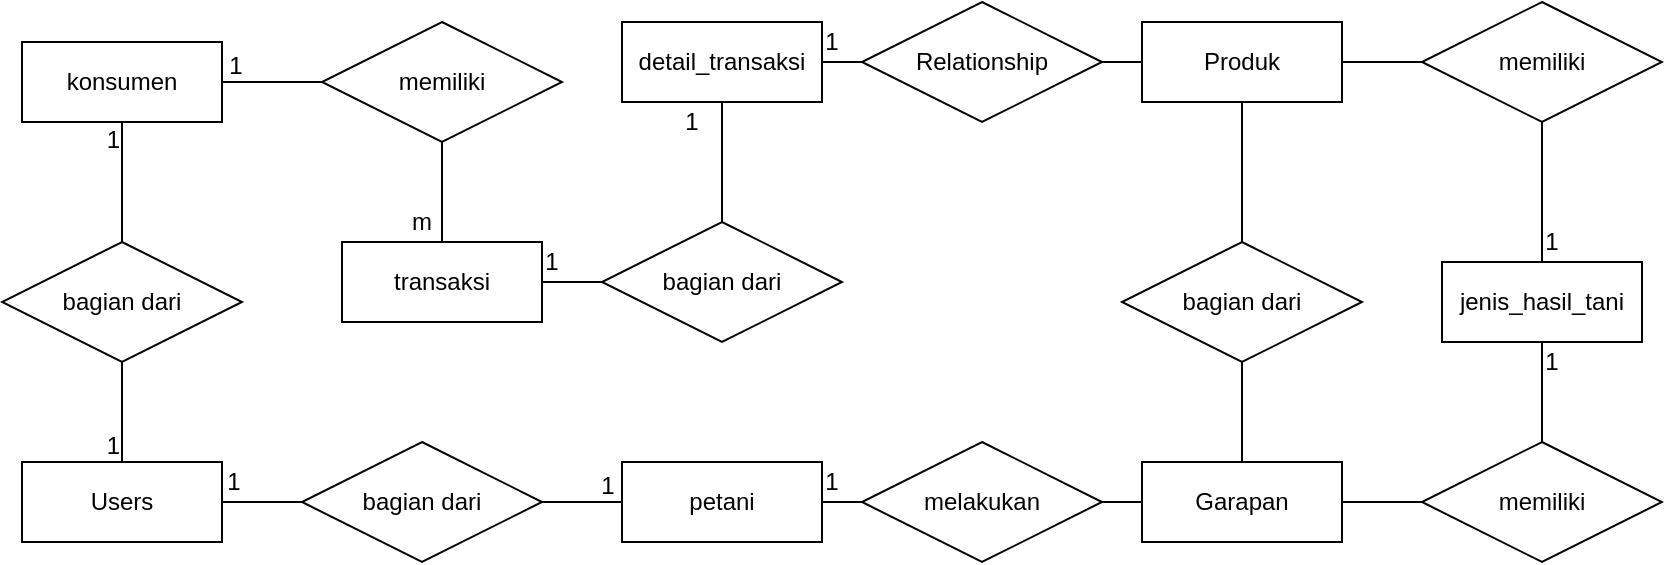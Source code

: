 <mxfile version="24.5.5" type="github">
  <diagram id="R2lEEEUBdFMjLlhIrx00" name="Page-1">
    <mxGraphModel dx="880" dy="1534" grid="1" gridSize="10" guides="1" tooltips="1" connect="1" arrows="1" fold="1" page="1" pageScale="1" pageWidth="850" pageHeight="1100" math="0" shadow="0" extFonts="Permanent Marker^https://fonts.googleapis.com/css?family=Permanent+Marker">
      <root>
        <mxCell id="0" />
        <mxCell id="1" parent="0" />
        <mxCell id="bKczbKpXEMHpmFL1O-N6-6" style="edgeStyle=orthogonalEdgeStyle;rounded=0;orthogonalLoop=1;jettySize=auto;html=1;entryX=0;entryY=0.5;entryDx=0;entryDy=0;endArrow=none;endFill=0;" edge="1" parent="1" source="bKczbKpXEMHpmFL1O-N6-1" target="bKczbKpXEMHpmFL1O-N6-5">
          <mxGeometry relative="1" as="geometry" />
        </mxCell>
        <mxCell id="bKczbKpXEMHpmFL1O-N6-1" value="Users" style="whiteSpace=wrap;html=1;align=center;" vertex="1" parent="1">
          <mxGeometry x="110" y="170" width="100" height="40" as="geometry" />
        </mxCell>
        <mxCell id="bKczbKpXEMHpmFL1O-N6-2" value="konsumen" style="whiteSpace=wrap;html=1;align=center;" vertex="1" parent="1">
          <mxGeometry x="110" y="-40" width="100" height="40" as="geometry" />
        </mxCell>
        <mxCell id="bKczbKpXEMHpmFL1O-N6-20" style="edgeStyle=orthogonalEdgeStyle;rounded=0;orthogonalLoop=1;jettySize=auto;html=1;exitX=1;exitY=0.5;exitDx=0;exitDy=0;entryX=0;entryY=0.5;entryDx=0;entryDy=0;endArrow=none;endFill=0;" edge="1" parent="1" source="bKczbKpXEMHpmFL1O-N6-3" target="bKczbKpXEMHpmFL1O-N6-12">
          <mxGeometry relative="1" as="geometry" />
        </mxCell>
        <mxCell id="bKczbKpXEMHpmFL1O-N6-3" value="petani" style="whiteSpace=wrap;html=1;align=center;" vertex="1" parent="1">
          <mxGeometry x="410" y="170" width="100" height="40" as="geometry" />
        </mxCell>
        <mxCell id="bKczbKpXEMHpmFL1O-N6-4" style="edgeStyle=orthogonalEdgeStyle;rounded=0;orthogonalLoop=1;jettySize=auto;html=1;exitX=0.5;exitY=1;exitDx=0;exitDy=0;" edge="1" parent="1" source="bKczbKpXEMHpmFL1O-N6-2" target="bKczbKpXEMHpmFL1O-N6-2">
          <mxGeometry relative="1" as="geometry" />
        </mxCell>
        <mxCell id="bKczbKpXEMHpmFL1O-N6-7" style="edgeStyle=orthogonalEdgeStyle;rounded=0;orthogonalLoop=1;jettySize=auto;html=1;exitX=1;exitY=0.5;exitDx=0;exitDy=0;entryX=0;entryY=0.5;entryDx=0;entryDy=0;endArrow=none;endFill=0;" edge="1" parent="1" source="bKczbKpXEMHpmFL1O-N6-5" target="bKczbKpXEMHpmFL1O-N6-3">
          <mxGeometry relative="1" as="geometry" />
        </mxCell>
        <mxCell id="bKczbKpXEMHpmFL1O-N6-5" value="bagian dari" style="shape=rhombus;perimeter=rhombusPerimeter;whiteSpace=wrap;html=1;align=center;" vertex="1" parent="1">
          <mxGeometry x="250" y="160" width="120" height="60" as="geometry" />
        </mxCell>
        <mxCell id="bKczbKpXEMHpmFL1O-N6-8" value="bagian dari" style="shape=rhombus;perimeter=rhombusPerimeter;whiteSpace=wrap;html=1;align=center;" vertex="1" parent="1">
          <mxGeometry x="100" y="60" width="120" height="60" as="geometry" />
        </mxCell>
        <mxCell id="bKczbKpXEMHpmFL1O-N6-22" style="edgeStyle=orthogonalEdgeStyle;rounded=0;orthogonalLoop=1;jettySize=auto;html=1;exitX=1;exitY=0.5;exitDx=0;exitDy=0;entryX=0;entryY=0.5;entryDx=0;entryDy=0;endArrow=none;endFill=0;" edge="1" parent="1" source="bKczbKpXEMHpmFL1O-N6-11" target="bKczbKpXEMHpmFL1O-N6-17">
          <mxGeometry relative="1" as="geometry" />
        </mxCell>
        <mxCell id="bKczbKpXEMHpmFL1O-N6-26" style="edgeStyle=orthogonalEdgeStyle;rounded=0;orthogonalLoop=1;jettySize=auto;html=1;exitX=0.5;exitY=0;exitDx=0;exitDy=0;entryX=0.5;entryY=1;entryDx=0;entryDy=0;endArrow=none;endFill=0;" edge="1" parent="1" source="bKczbKpXEMHpmFL1O-N6-11" target="bKczbKpXEMHpmFL1O-N6-18">
          <mxGeometry relative="1" as="geometry" />
        </mxCell>
        <mxCell id="bKczbKpXEMHpmFL1O-N6-11" value="Garapan" style="whiteSpace=wrap;html=1;align=center;" vertex="1" parent="1">
          <mxGeometry x="670" y="170" width="100" height="40" as="geometry" />
        </mxCell>
        <mxCell id="bKczbKpXEMHpmFL1O-N6-21" style="edgeStyle=orthogonalEdgeStyle;rounded=0;orthogonalLoop=1;jettySize=auto;html=1;exitX=1;exitY=0.5;exitDx=0;exitDy=0;entryX=0;entryY=0.5;entryDx=0;entryDy=0;endArrow=none;endFill=0;" edge="1" parent="1" source="bKczbKpXEMHpmFL1O-N6-12" target="bKczbKpXEMHpmFL1O-N6-11">
          <mxGeometry relative="1" as="geometry" />
        </mxCell>
        <mxCell id="bKczbKpXEMHpmFL1O-N6-12" value="melakukan" style="shape=rhombus;perimeter=rhombusPerimeter;whiteSpace=wrap;html=1;align=center;" vertex="1" parent="1">
          <mxGeometry x="530" y="160" width="120" height="60" as="geometry" />
        </mxCell>
        <mxCell id="bKczbKpXEMHpmFL1O-N6-13" value="Produk" style="whiteSpace=wrap;html=1;align=center;" vertex="1" parent="1">
          <mxGeometry x="670" y="-50" width="100" height="40" as="geometry" />
        </mxCell>
        <mxCell id="bKczbKpXEMHpmFL1O-N6-24" style="edgeStyle=orthogonalEdgeStyle;rounded=0;orthogonalLoop=1;jettySize=auto;html=1;exitX=0.5;exitY=0;exitDx=0;exitDy=0;entryX=0.5;entryY=1;entryDx=0;entryDy=0;endArrow=none;endFill=0;" edge="1" parent="1" source="bKczbKpXEMHpmFL1O-N6-14" target="bKczbKpXEMHpmFL1O-N6-19">
          <mxGeometry relative="1" as="geometry" />
        </mxCell>
        <mxCell id="bKczbKpXEMHpmFL1O-N6-14" value="jenis_hasil_tani" style="whiteSpace=wrap;html=1;align=center;" vertex="1" parent="1">
          <mxGeometry x="820" y="70" width="100" height="40" as="geometry" />
        </mxCell>
        <mxCell id="bKczbKpXEMHpmFL1O-N6-35" style="edgeStyle=orthogonalEdgeStyle;rounded=0;orthogonalLoop=1;jettySize=auto;html=1;exitX=1;exitY=0.5;exitDx=0;exitDy=0;entryX=0;entryY=0.5;entryDx=0;entryDy=0;endArrow=none;endFill=0;" edge="1" parent="1" source="bKczbKpXEMHpmFL1O-N6-15" target="bKczbKpXEMHpmFL1O-N6-34">
          <mxGeometry relative="1" as="geometry" />
        </mxCell>
        <mxCell id="bKczbKpXEMHpmFL1O-N6-15" value="detail_transaksi" style="whiteSpace=wrap;html=1;align=center;" vertex="1" parent="1">
          <mxGeometry x="410" y="-50" width="100" height="40" as="geometry" />
        </mxCell>
        <mxCell id="bKczbKpXEMHpmFL1O-N6-32" style="edgeStyle=orthogonalEdgeStyle;rounded=0;orthogonalLoop=1;jettySize=auto;html=1;exitX=1;exitY=0.5;exitDx=0;exitDy=0;endArrow=none;endFill=0;" edge="1" parent="1" source="bKczbKpXEMHpmFL1O-N6-16" target="bKczbKpXEMHpmFL1O-N6-31">
          <mxGeometry relative="1" as="geometry" />
        </mxCell>
        <mxCell id="bKczbKpXEMHpmFL1O-N6-16" value="transaksi" style="whiteSpace=wrap;html=1;align=center;" vertex="1" parent="1">
          <mxGeometry x="270" y="60" width="100" height="40" as="geometry" />
        </mxCell>
        <mxCell id="bKczbKpXEMHpmFL1O-N6-23" style="edgeStyle=orthogonalEdgeStyle;rounded=0;orthogonalLoop=1;jettySize=auto;html=1;exitX=0.5;exitY=0;exitDx=0;exitDy=0;entryX=0.5;entryY=1;entryDx=0;entryDy=0;endArrow=none;endFill=0;" edge="1" parent="1" source="bKczbKpXEMHpmFL1O-N6-17" target="bKczbKpXEMHpmFL1O-N6-14">
          <mxGeometry relative="1" as="geometry" />
        </mxCell>
        <mxCell id="bKczbKpXEMHpmFL1O-N6-17" value="memiliki" style="shape=rhombus;perimeter=rhombusPerimeter;whiteSpace=wrap;html=1;align=center;" vertex="1" parent="1">
          <mxGeometry x="810" y="160" width="120" height="60" as="geometry" />
        </mxCell>
        <mxCell id="bKczbKpXEMHpmFL1O-N6-27" style="edgeStyle=orthogonalEdgeStyle;rounded=0;orthogonalLoop=1;jettySize=auto;html=1;exitX=0.5;exitY=0;exitDx=0;exitDy=0;entryX=0.5;entryY=1;entryDx=0;entryDy=0;endArrow=none;endFill=0;" edge="1" parent="1" source="bKczbKpXEMHpmFL1O-N6-18" target="bKczbKpXEMHpmFL1O-N6-13">
          <mxGeometry relative="1" as="geometry" />
        </mxCell>
        <mxCell id="bKczbKpXEMHpmFL1O-N6-18" value="bagian dari" style="shape=rhombus;perimeter=rhombusPerimeter;whiteSpace=wrap;html=1;align=center;" vertex="1" parent="1">
          <mxGeometry x="660" y="60" width="120" height="60" as="geometry" />
        </mxCell>
        <mxCell id="bKczbKpXEMHpmFL1O-N6-25" style="edgeStyle=orthogonalEdgeStyle;rounded=0;orthogonalLoop=1;jettySize=auto;html=1;exitX=0;exitY=0.5;exitDx=0;exitDy=0;entryX=1;entryY=0.5;entryDx=0;entryDy=0;endArrow=none;endFill=0;" edge="1" parent="1" source="bKczbKpXEMHpmFL1O-N6-19" target="bKczbKpXEMHpmFL1O-N6-13">
          <mxGeometry relative="1" as="geometry" />
        </mxCell>
        <mxCell id="bKczbKpXEMHpmFL1O-N6-19" value="memiliki" style="shape=rhombus;perimeter=rhombusPerimeter;whiteSpace=wrap;html=1;align=center;" vertex="1" parent="1">
          <mxGeometry x="810" y="-60" width="120" height="60" as="geometry" />
        </mxCell>
        <mxCell id="bKczbKpXEMHpmFL1O-N6-29" style="edgeStyle=orthogonalEdgeStyle;rounded=0;orthogonalLoop=1;jettySize=auto;html=1;exitX=0.5;exitY=1;exitDx=0;exitDy=0;entryX=0.5;entryY=0;entryDx=0;entryDy=0;endArrow=none;endFill=0;" edge="1" parent="1" source="bKczbKpXEMHpmFL1O-N6-28" target="bKczbKpXEMHpmFL1O-N6-16">
          <mxGeometry relative="1" as="geometry" />
        </mxCell>
        <mxCell id="bKczbKpXEMHpmFL1O-N6-30" style="edgeStyle=orthogonalEdgeStyle;rounded=0;orthogonalLoop=1;jettySize=auto;html=1;exitX=0;exitY=0.5;exitDx=0;exitDy=0;entryX=1;entryY=0.5;entryDx=0;entryDy=0;endArrow=none;endFill=0;" edge="1" parent="1" source="bKczbKpXEMHpmFL1O-N6-28" target="bKczbKpXEMHpmFL1O-N6-2">
          <mxGeometry relative="1" as="geometry" />
        </mxCell>
        <mxCell id="bKczbKpXEMHpmFL1O-N6-28" value="memiliki" style="shape=rhombus;perimeter=rhombusPerimeter;whiteSpace=wrap;html=1;align=center;" vertex="1" parent="1">
          <mxGeometry x="260" y="-50" width="120" height="60" as="geometry" />
        </mxCell>
        <mxCell id="bKczbKpXEMHpmFL1O-N6-33" style="edgeStyle=orthogonalEdgeStyle;rounded=0;orthogonalLoop=1;jettySize=auto;html=1;exitX=0.5;exitY=0;exitDx=0;exitDy=0;entryX=0.5;entryY=1;entryDx=0;entryDy=0;endArrow=none;endFill=0;" edge="1" parent="1" source="bKczbKpXEMHpmFL1O-N6-31" target="bKczbKpXEMHpmFL1O-N6-15">
          <mxGeometry relative="1" as="geometry" />
        </mxCell>
        <mxCell id="bKczbKpXEMHpmFL1O-N6-31" value="bagian dari" style="shape=rhombus;perimeter=rhombusPerimeter;whiteSpace=wrap;html=1;align=center;" vertex="1" parent="1">
          <mxGeometry x="400" y="50" width="120" height="60" as="geometry" />
        </mxCell>
        <mxCell id="bKczbKpXEMHpmFL1O-N6-36" style="edgeStyle=orthogonalEdgeStyle;rounded=0;orthogonalLoop=1;jettySize=auto;html=1;exitX=1;exitY=0.5;exitDx=0;exitDy=0;entryX=0;entryY=0.5;entryDx=0;entryDy=0;endArrow=none;endFill=0;" edge="1" parent="1" source="bKczbKpXEMHpmFL1O-N6-34" target="bKczbKpXEMHpmFL1O-N6-13">
          <mxGeometry relative="1" as="geometry" />
        </mxCell>
        <mxCell id="bKczbKpXEMHpmFL1O-N6-34" value="Relationship" style="shape=rhombus;perimeter=rhombusPerimeter;whiteSpace=wrap;html=1;align=center;" vertex="1" parent="1">
          <mxGeometry x="530" y="-60" width="120" height="60" as="geometry" />
        </mxCell>
        <mxCell id="bKczbKpXEMHpmFL1O-N6-46" value="" style="endArrow=none;html=1;rounded=0;entryX=0.5;entryY=0;entryDx=0;entryDy=0;exitX=0.5;exitY=1;exitDx=0;exitDy=0;" edge="1" parent="1" source="bKczbKpXEMHpmFL1O-N6-8" target="bKczbKpXEMHpmFL1O-N6-1">
          <mxGeometry relative="1" as="geometry">
            <mxPoint x="430" y="130" as="sourcePoint" />
            <mxPoint x="590" y="130" as="targetPoint" />
          </mxGeometry>
        </mxCell>
        <mxCell id="bKczbKpXEMHpmFL1O-N6-47" value="1" style="resizable=0;html=1;whiteSpace=wrap;align=right;verticalAlign=bottom;" connectable="0" vertex="1" parent="bKczbKpXEMHpmFL1O-N6-46">
          <mxGeometry x="1" relative="1" as="geometry" />
        </mxCell>
        <mxCell id="bKczbKpXEMHpmFL1O-N6-48" value="" style="endArrow=none;html=1;rounded=0;entryX=0.5;entryY=1;entryDx=0;entryDy=0;" edge="1" parent="1" source="bKczbKpXEMHpmFL1O-N6-8" target="bKczbKpXEMHpmFL1O-N6-2">
          <mxGeometry relative="1" as="geometry">
            <mxPoint x="430" y="130" as="sourcePoint" />
            <mxPoint x="590" y="130" as="targetPoint" />
          </mxGeometry>
        </mxCell>
        <mxCell id="bKczbKpXEMHpmFL1O-N6-49" value="1" style="resizable=0;html=1;whiteSpace=wrap;align=right;verticalAlign=bottom;" connectable="0" vertex="1" parent="bKczbKpXEMHpmFL1O-N6-48">
          <mxGeometry x="1" relative="1" as="geometry">
            <mxPoint y="17" as="offset" />
          </mxGeometry>
        </mxCell>
        <mxCell id="bKczbKpXEMHpmFL1O-N6-50" value="1" style="text;html=1;align=center;verticalAlign=middle;whiteSpace=wrap;rounded=0;" vertex="1" parent="1">
          <mxGeometry x="187" y="-43" width="60" height="30" as="geometry" />
        </mxCell>
        <mxCell id="bKczbKpXEMHpmFL1O-N6-53" value="m" style="text;html=1;align=center;verticalAlign=middle;whiteSpace=wrap;rounded=0;" vertex="1" parent="1">
          <mxGeometry x="295" y="40" width="30" height="20" as="geometry" />
        </mxCell>
        <mxCell id="bKczbKpXEMHpmFL1O-N6-54" value="1" style="text;html=1;align=center;verticalAlign=middle;whiteSpace=wrap;rounded=0;" vertex="1" parent="1">
          <mxGeometry x="201" y="170" width="30" height="20" as="geometry" />
        </mxCell>
        <mxCell id="bKczbKpXEMHpmFL1O-N6-55" value="1" style="text;html=1;align=center;verticalAlign=middle;whiteSpace=wrap;rounded=0;" vertex="1" parent="1">
          <mxGeometry x="388" y="172" width="30" height="20" as="geometry" />
        </mxCell>
        <mxCell id="bKczbKpXEMHpmFL1O-N6-56" value="1" style="text;html=1;align=center;verticalAlign=middle;whiteSpace=wrap;rounded=0;" vertex="1" parent="1">
          <mxGeometry x="500" y="170" width="30" height="20" as="geometry" />
        </mxCell>
        <mxCell id="bKczbKpXEMHpmFL1O-N6-57" value="1" style="text;html=1;align=center;verticalAlign=middle;whiteSpace=wrap;rounded=0;" vertex="1" parent="1">
          <mxGeometry x="860" y="110" width="30" height="20" as="geometry" />
        </mxCell>
        <mxCell id="bKczbKpXEMHpmFL1O-N6-59" value="1" style="text;html=1;align=center;verticalAlign=middle;whiteSpace=wrap;rounded=0;" vertex="1" parent="1">
          <mxGeometry x="860" y="50" width="30" height="20" as="geometry" />
        </mxCell>
        <mxCell id="bKczbKpXEMHpmFL1O-N6-60" value="1" style="text;html=1;align=center;verticalAlign=middle;whiteSpace=wrap;rounded=0;" vertex="1" parent="1">
          <mxGeometry x="360" y="60" width="30" height="20" as="geometry" />
        </mxCell>
        <mxCell id="bKczbKpXEMHpmFL1O-N6-61" value="1" style="text;html=1;align=center;verticalAlign=middle;whiteSpace=wrap;rounded=0;" vertex="1" parent="1">
          <mxGeometry x="430" y="-10" width="30" height="20" as="geometry" />
        </mxCell>
        <mxCell id="bKczbKpXEMHpmFL1O-N6-62" value="1" style="text;html=1;align=center;verticalAlign=middle;whiteSpace=wrap;rounded=0;" vertex="1" parent="1">
          <mxGeometry x="500" y="-50" width="30" height="20" as="geometry" />
        </mxCell>
      </root>
    </mxGraphModel>
  </diagram>
</mxfile>
